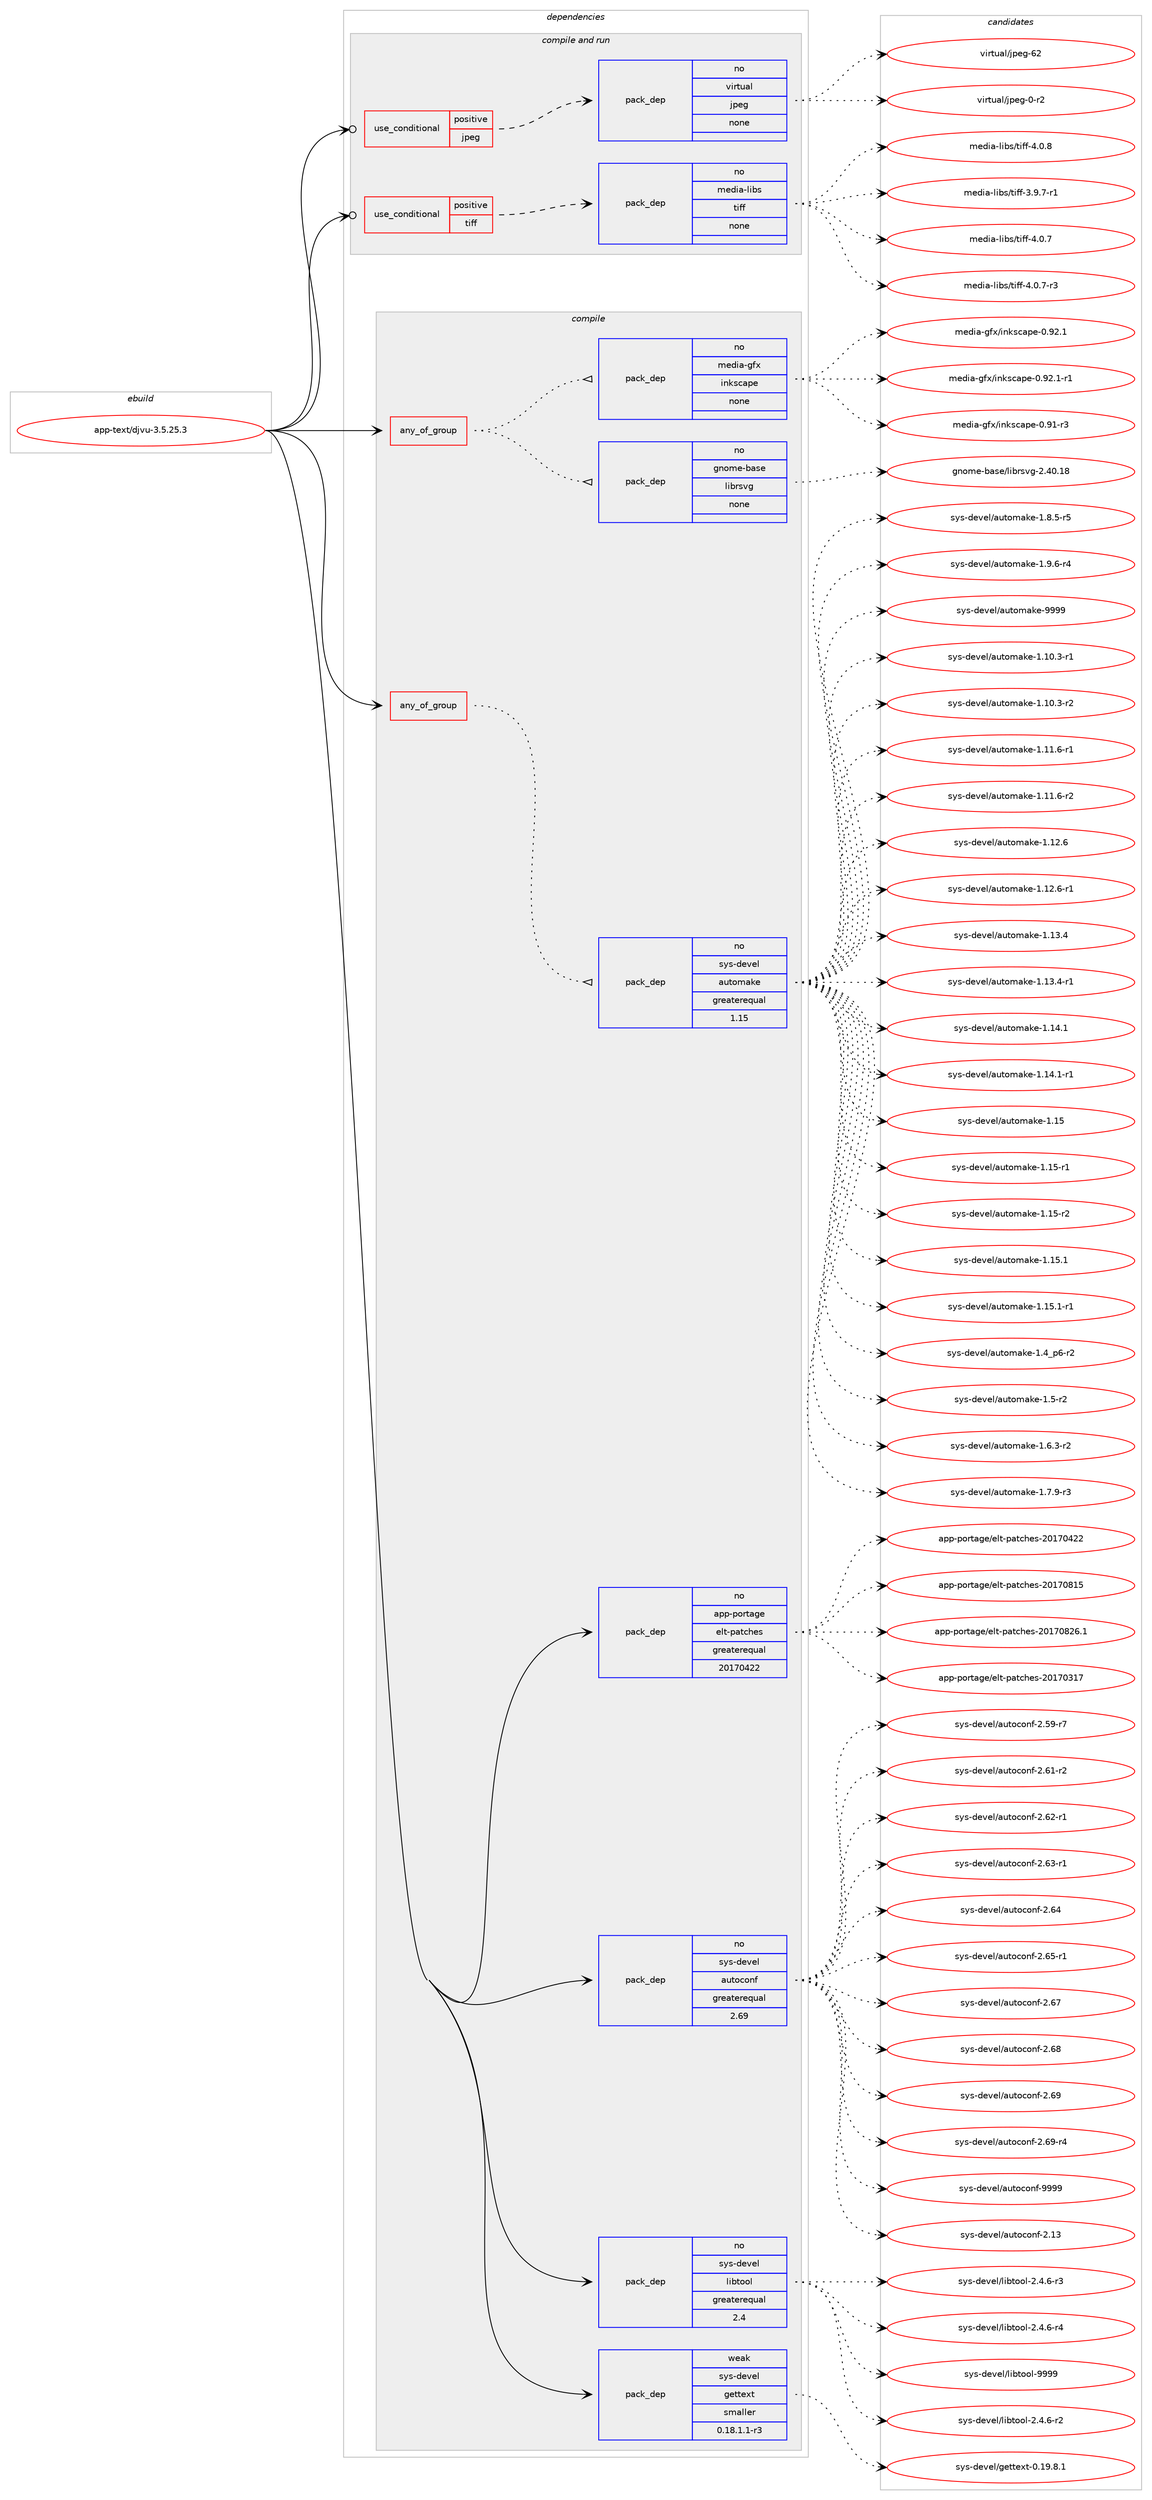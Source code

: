 digraph prolog {

# *************
# Graph options
# *************

newrank=true;
concentrate=true;
compound=true;
graph [rankdir=LR,fontname=Helvetica,fontsize=10,ranksep=1.5];#, ranksep=2.5, nodesep=0.2];
edge  [arrowhead=vee];
node  [fontname=Helvetica,fontsize=10];

# **********
# The ebuild
# **********

subgraph cluster_leftcol {
color=gray;
rank=same;
label=<<i>ebuild</i>>;
id [label="app-text/djvu-3.5.25.3", color=red, width=4, href="../app-text/djvu-3.5.25.3.svg"];
}

# ****************
# The dependencies
# ****************

subgraph cluster_midcol {
color=gray;
label=<<i>dependencies</i>>;
subgraph cluster_compile {
fillcolor="#eeeeee";
style=filled;
label=<<i>compile</i>>;
subgraph any1006 {
dependency56277 [label=<<TABLE BORDER="0" CELLBORDER="1" CELLSPACING="0" CELLPADDING="4"><TR><TD CELLPADDING="10">any_of_group</TD></TR></TABLE>>, shape=none, color=red];subgraph pack40765 {
dependency56278 [label=<<TABLE BORDER="0" CELLBORDER="1" CELLSPACING="0" CELLPADDING="4" WIDTH="220"><TR><TD ROWSPAN="6" CELLPADDING="30">pack_dep</TD></TR><TR><TD WIDTH="110">no</TD></TR><TR><TD>gnome-base</TD></TR><TR><TD>librsvg</TD></TR><TR><TD>none</TD></TR><TR><TD></TD></TR></TABLE>>, shape=none, color=blue];
}
dependency56277:e -> dependency56278:w [weight=20,style="dotted",arrowhead="oinv"];
subgraph pack40766 {
dependency56279 [label=<<TABLE BORDER="0" CELLBORDER="1" CELLSPACING="0" CELLPADDING="4" WIDTH="220"><TR><TD ROWSPAN="6" CELLPADDING="30">pack_dep</TD></TR><TR><TD WIDTH="110">no</TD></TR><TR><TD>media-gfx</TD></TR><TR><TD>inkscape</TD></TR><TR><TD>none</TD></TR><TR><TD></TD></TR></TABLE>>, shape=none, color=blue];
}
dependency56277:e -> dependency56279:w [weight=20,style="dotted",arrowhead="oinv"];
}
id:e -> dependency56277:w [weight=20,style="solid",arrowhead="vee"];
subgraph any1007 {
dependency56280 [label=<<TABLE BORDER="0" CELLBORDER="1" CELLSPACING="0" CELLPADDING="4"><TR><TD CELLPADDING="10">any_of_group</TD></TR></TABLE>>, shape=none, color=red];subgraph pack40767 {
dependency56281 [label=<<TABLE BORDER="0" CELLBORDER="1" CELLSPACING="0" CELLPADDING="4" WIDTH="220"><TR><TD ROWSPAN="6" CELLPADDING="30">pack_dep</TD></TR><TR><TD WIDTH="110">no</TD></TR><TR><TD>sys-devel</TD></TR><TR><TD>automake</TD></TR><TR><TD>greaterequal</TD></TR><TR><TD>1.15</TD></TR></TABLE>>, shape=none, color=blue];
}
dependency56280:e -> dependency56281:w [weight=20,style="dotted",arrowhead="oinv"];
}
id:e -> dependency56280:w [weight=20,style="solid",arrowhead="vee"];
subgraph pack40768 {
dependency56282 [label=<<TABLE BORDER="0" CELLBORDER="1" CELLSPACING="0" CELLPADDING="4" WIDTH="220"><TR><TD ROWSPAN="6" CELLPADDING="30">pack_dep</TD></TR><TR><TD WIDTH="110">no</TD></TR><TR><TD>app-portage</TD></TR><TR><TD>elt-patches</TD></TR><TR><TD>greaterequal</TD></TR><TR><TD>20170422</TD></TR></TABLE>>, shape=none, color=blue];
}
id:e -> dependency56282:w [weight=20,style="solid",arrowhead="vee"];
subgraph pack40769 {
dependency56283 [label=<<TABLE BORDER="0" CELLBORDER="1" CELLSPACING="0" CELLPADDING="4" WIDTH="220"><TR><TD ROWSPAN="6" CELLPADDING="30">pack_dep</TD></TR><TR><TD WIDTH="110">no</TD></TR><TR><TD>sys-devel</TD></TR><TR><TD>autoconf</TD></TR><TR><TD>greaterequal</TD></TR><TR><TD>2.69</TD></TR></TABLE>>, shape=none, color=blue];
}
id:e -> dependency56283:w [weight=20,style="solid",arrowhead="vee"];
subgraph pack40770 {
dependency56284 [label=<<TABLE BORDER="0" CELLBORDER="1" CELLSPACING="0" CELLPADDING="4" WIDTH="220"><TR><TD ROWSPAN="6" CELLPADDING="30">pack_dep</TD></TR><TR><TD WIDTH="110">no</TD></TR><TR><TD>sys-devel</TD></TR><TR><TD>libtool</TD></TR><TR><TD>greaterequal</TD></TR><TR><TD>2.4</TD></TR></TABLE>>, shape=none, color=blue];
}
id:e -> dependency56284:w [weight=20,style="solid",arrowhead="vee"];
subgraph pack40771 {
dependency56285 [label=<<TABLE BORDER="0" CELLBORDER="1" CELLSPACING="0" CELLPADDING="4" WIDTH="220"><TR><TD ROWSPAN="6" CELLPADDING="30">pack_dep</TD></TR><TR><TD WIDTH="110">weak</TD></TR><TR><TD>sys-devel</TD></TR><TR><TD>gettext</TD></TR><TR><TD>smaller</TD></TR><TR><TD>0.18.1.1-r3</TD></TR></TABLE>>, shape=none, color=blue];
}
id:e -> dependency56285:w [weight=20,style="solid",arrowhead="vee"];
}
subgraph cluster_compileandrun {
fillcolor="#eeeeee";
style=filled;
label=<<i>compile and run</i>>;
subgraph cond14480 {
dependency56286 [label=<<TABLE BORDER="0" CELLBORDER="1" CELLSPACING="0" CELLPADDING="4"><TR><TD ROWSPAN="3" CELLPADDING="10">use_conditional</TD></TR><TR><TD>positive</TD></TR><TR><TD>jpeg</TD></TR></TABLE>>, shape=none, color=red];
subgraph pack40772 {
dependency56287 [label=<<TABLE BORDER="0" CELLBORDER="1" CELLSPACING="0" CELLPADDING="4" WIDTH="220"><TR><TD ROWSPAN="6" CELLPADDING="30">pack_dep</TD></TR><TR><TD WIDTH="110">no</TD></TR><TR><TD>virtual</TD></TR><TR><TD>jpeg</TD></TR><TR><TD>none</TD></TR><TR><TD></TD></TR></TABLE>>, shape=none, color=blue];
}
dependency56286:e -> dependency56287:w [weight=20,style="dashed",arrowhead="vee"];
}
id:e -> dependency56286:w [weight=20,style="solid",arrowhead="odotvee"];
subgraph cond14481 {
dependency56288 [label=<<TABLE BORDER="0" CELLBORDER="1" CELLSPACING="0" CELLPADDING="4"><TR><TD ROWSPAN="3" CELLPADDING="10">use_conditional</TD></TR><TR><TD>positive</TD></TR><TR><TD>tiff</TD></TR></TABLE>>, shape=none, color=red];
subgraph pack40773 {
dependency56289 [label=<<TABLE BORDER="0" CELLBORDER="1" CELLSPACING="0" CELLPADDING="4" WIDTH="220"><TR><TD ROWSPAN="6" CELLPADDING="30">pack_dep</TD></TR><TR><TD WIDTH="110">no</TD></TR><TR><TD>media-libs</TD></TR><TR><TD>tiff</TD></TR><TR><TD>none</TD></TR><TR><TD></TD></TR></TABLE>>, shape=none, color=blue];
}
dependency56288:e -> dependency56289:w [weight=20,style="dashed",arrowhead="vee"];
}
id:e -> dependency56288:w [weight=20,style="solid",arrowhead="odotvee"];
}
subgraph cluster_run {
fillcolor="#eeeeee";
style=filled;
label=<<i>run</i>>;
}
}

# **************
# The candidates
# **************

subgraph cluster_choices {
rank=same;
color=gray;
label=<<i>candidates</i>>;

subgraph choice40765 {
color=black;
nodesep=1;
choice10311011110910145989711510147108105981141151181034550465248464956 [label="gnome-base/librsvg-2.40.18", color=red, width=4,href="../gnome-base/librsvg-2.40.18.svg"];
dependency56278:e -> choice10311011110910145989711510147108105981141151181034550465248464956:w [style=dotted,weight="100"];
}
subgraph choice40766 {
color=black;
nodesep=1;
choice109101100105974510310212047105110107115999711210145484657494511451 [label="media-gfx/inkscape-0.91-r3", color=red, width=4,href="../media-gfx/inkscape-0.91-r3.svg"];
choice109101100105974510310212047105110107115999711210145484657504649 [label="media-gfx/inkscape-0.92.1", color=red, width=4,href="../media-gfx/inkscape-0.92.1.svg"];
choice1091011001059745103102120471051101071159997112101454846575046494511449 [label="media-gfx/inkscape-0.92.1-r1", color=red, width=4,href="../media-gfx/inkscape-0.92.1-r1.svg"];
dependency56279:e -> choice109101100105974510310212047105110107115999711210145484657494511451:w [style=dotted,weight="100"];
dependency56279:e -> choice109101100105974510310212047105110107115999711210145484657504649:w [style=dotted,weight="100"];
dependency56279:e -> choice1091011001059745103102120471051101071159997112101454846575046494511449:w [style=dotted,weight="100"];
}
subgraph choice40767 {
color=black;
nodesep=1;
choice11512111545100101118101108479711711611110997107101454946494846514511449 [label="sys-devel/automake-1.10.3-r1", color=red, width=4,href="../sys-devel/automake-1.10.3-r1.svg"];
choice11512111545100101118101108479711711611110997107101454946494846514511450 [label="sys-devel/automake-1.10.3-r2", color=red, width=4,href="../sys-devel/automake-1.10.3-r2.svg"];
choice11512111545100101118101108479711711611110997107101454946494946544511449 [label="sys-devel/automake-1.11.6-r1", color=red, width=4,href="../sys-devel/automake-1.11.6-r1.svg"];
choice11512111545100101118101108479711711611110997107101454946494946544511450 [label="sys-devel/automake-1.11.6-r2", color=red, width=4,href="../sys-devel/automake-1.11.6-r2.svg"];
choice1151211154510010111810110847971171161111099710710145494649504654 [label="sys-devel/automake-1.12.6", color=red, width=4,href="../sys-devel/automake-1.12.6.svg"];
choice11512111545100101118101108479711711611110997107101454946495046544511449 [label="sys-devel/automake-1.12.6-r1", color=red, width=4,href="../sys-devel/automake-1.12.6-r1.svg"];
choice1151211154510010111810110847971171161111099710710145494649514652 [label="sys-devel/automake-1.13.4", color=red, width=4,href="../sys-devel/automake-1.13.4.svg"];
choice11512111545100101118101108479711711611110997107101454946495146524511449 [label="sys-devel/automake-1.13.4-r1", color=red, width=4,href="../sys-devel/automake-1.13.4-r1.svg"];
choice1151211154510010111810110847971171161111099710710145494649524649 [label="sys-devel/automake-1.14.1", color=red, width=4,href="../sys-devel/automake-1.14.1.svg"];
choice11512111545100101118101108479711711611110997107101454946495246494511449 [label="sys-devel/automake-1.14.1-r1", color=red, width=4,href="../sys-devel/automake-1.14.1-r1.svg"];
choice115121115451001011181011084797117116111109971071014549464953 [label="sys-devel/automake-1.15", color=red, width=4,href="../sys-devel/automake-1.15.svg"];
choice1151211154510010111810110847971171161111099710710145494649534511449 [label="sys-devel/automake-1.15-r1", color=red, width=4,href="../sys-devel/automake-1.15-r1.svg"];
choice1151211154510010111810110847971171161111099710710145494649534511450 [label="sys-devel/automake-1.15-r2", color=red, width=4,href="../sys-devel/automake-1.15-r2.svg"];
choice1151211154510010111810110847971171161111099710710145494649534649 [label="sys-devel/automake-1.15.1", color=red, width=4,href="../sys-devel/automake-1.15.1.svg"];
choice11512111545100101118101108479711711611110997107101454946495346494511449 [label="sys-devel/automake-1.15.1-r1", color=red, width=4,href="../sys-devel/automake-1.15.1-r1.svg"];
choice115121115451001011181011084797117116111109971071014549465295112544511450 [label="sys-devel/automake-1.4_p6-r2", color=red, width=4,href="../sys-devel/automake-1.4_p6-r2.svg"];
choice11512111545100101118101108479711711611110997107101454946534511450 [label="sys-devel/automake-1.5-r2", color=red, width=4,href="../sys-devel/automake-1.5-r2.svg"];
choice115121115451001011181011084797117116111109971071014549465446514511450 [label="sys-devel/automake-1.6.3-r2", color=red, width=4,href="../sys-devel/automake-1.6.3-r2.svg"];
choice115121115451001011181011084797117116111109971071014549465546574511451 [label="sys-devel/automake-1.7.9-r3", color=red, width=4,href="../sys-devel/automake-1.7.9-r3.svg"];
choice115121115451001011181011084797117116111109971071014549465646534511453 [label="sys-devel/automake-1.8.5-r5", color=red, width=4,href="../sys-devel/automake-1.8.5-r5.svg"];
choice115121115451001011181011084797117116111109971071014549465746544511452 [label="sys-devel/automake-1.9.6-r4", color=red, width=4,href="../sys-devel/automake-1.9.6-r4.svg"];
choice115121115451001011181011084797117116111109971071014557575757 [label="sys-devel/automake-9999", color=red, width=4,href="../sys-devel/automake-9999.svg"];
dependency56281:e -> choice11512111545100101118101108479711711611110997107101454946494846514511449:w [style=dotted,weight="100"];
dependency56281:e -> choice11512111545100101118101108479711711611110997107101454946494846514511450:w [style=dotted,weight="100"];
dependency56281:e -> choice11512111545100101118101108479711711611110997107101454946494946544511449:w [style=dotted,weight="100"];
dependency56281:e -> choice11512111545100101118101108479711711611110997107101454946494946544511450:w [style=dotted,weight="100"];
dependency56281:e -> choice1151211154510010111810110847971171161111099710710145494649504654:w [style=dotted,weight="100"];
dependency56281:e -> choice11512111545100101118101108479711711611110997107101454946495046544511449:w [style=dotted,weight="100"];
dependency56281:e -> choice1151211154510010111810110847971171161111099710710145494649514652:w [style=dotted,weight="100"];
dependency56281:e -> choice11512111545100101118101108479711711611110997107101454946495146524511449:w [style=dotted,weight="100"];
dependency56281:e -> choice1151211154510010111810110847971171161111099710710145494649524649:w [style=dotted,weight="100"];
dependency56281:e -> choice11512111545100101118101108479711711611110997107101454946495246494511449:w [style=dotted,weight="100"];
dependency56281:e -> choice115121115451001011181011084797117116111109971071014549464953:w [style=dotted,weight="100"];
dependency56281:e -> choice1151211154510010111810110847971171161111099710710145494649534511449:w [style=dotted,weight="100"];
dependency56281:e -> choice1151211154510010111810110847971171161111099710710145494649534511450:w [style=dotted,weight="100"];
dependency56281:e -> choice1151211154510010111810110847971171161111099710710145494649534649:w [style=dotted,weight="100"];
dependency56281:e -> choice11512111545100101118101108479711711611110997107101454946495346494511449:w [style=dotted,weight="100"];
dependency56281:e -> choice115121115451001011181011084797117116111109971071014549465295112544511450:w [style=dotted,weight="100"];
dependency56281:e -> choice11512111545100101118101108479711711611110997107101454946534511450:w [style=dotted,weight="100"];
dependency56281:e -> choice115121115451001011181011084797117116111109971071014549465446514511450:w [style=dotted,weight="100"];
dependency56281:e -> choice115121115451001011181011084797117116111109971071014549465546574511451:w [style=dotted,weight="100"];
dependency56281:e -> choice115121115451001011181011084797117116111109971071014549465646534511453:w [style=dotted,weight="100"];
dependency56281:e -> choice115121115451001011181011084797117116111109971071014549465746544511452:w [style=dotted,weight="100"];
dependency56281:e -> choice115121115451001011181011084797117116111109971071014557575757:w [style=dotted,weight="100"];
}
subgraph choice40768 {
color=black;
nodesep=1;
choice97112112451121111141169710310147101108116451129711699104101115455048495548514955 [label="app-portage/elt-patches-20170317", color=red, width=4,href="../app-portage/elt-patches-20170317.svg"];
choice97112112451121111141169710310147101108116451129711699104101115455048495548525050 [label="app-portage/elt-patches-20170422", color=red, width=4,href="../app-portage/elt-patches-20170422.svg"];
choice97112112451121111141169710310147101108116451129711699104101115455048495548564953 [label="app-portage/elt-patches-20170815", color=red, width=4,href="../app-portage/elt-patches-20170815.svg"];
choice971121124511211111411697103101471011081164511297116991041011154550484955485650544649 [label="app-portage/elt-patches-20170826.1", color=red, width=4,href="../app-portage/elt-patches-20170826.1.svg"];
dependency56282:e -> choice97112112451121111141169710310147101108116451129711699104101115455048495548514955:w [style=dotted,weight="100"];
dependency56282:e -> choice97112112451121111141169710310147101108116451129711699104101115455048495548525050:w [style=dotted,weight="100"];
dependency56282:e -> choice97112112451121111141169710310147101108116451129711699104101115455048495548564953:w [style=dotted,weight="100"];
dependency56282:e -> choice971121124511211111411697103101471011081164511297116991041011154550484955485650544649:w [style=dotted,weight="100"];
}
subgraph choice40769 {
color=black;
nodesep=1;
choice115121115451001011181011084797117116111991111101024550464951 [label="sys-devel/autoconf-2.13", color=red, width=4,href="../sys-devel/autoconf-2.13.svg"];
choice1151211154510010111810110847971171161119911111010245504653574511455 [label="sys-devel/autoconf-2.59-r7", color=red, width=4,href="../sys-devel/autoconf-2.59-r7.svg"];
choice1151211154510010111810110847971171161119911111010245504654494511450 [label="sys-devel/autoconf-2.61-r2", color=red, width=4,href="../sys-devel/autoconf-2.61-r2.svg"];
choice1151211154510010111810110847971171161119911111010245504654504511449 [label="sys-devel/autoconf-2.62-r1", color=red, width=4,href="../sys-devel/autoconf-2.62-r1.svg"];
choice1151211154510010111810110847971171161119911111010245504654514511449 [label="sys-devel/autoconf-2.63-r1", color=red, width=4,href="../sys-devel/autoconf-2.63-r1.svg"];
choice115121115451001011181011084797117116111991111101024550465452 [label="sys-devel/autoconf-2.64", color=red, width=4,href="../sys-devel/autoconf-2.64.svg"];
choice1151211154510010111810110847971171161119911111010245504654534511449 [label="sys-devel/autoconf-2.65-r1", color=red, width=4,href="../sys-devel/autoconf-2.65-r1.svg"];
choice115121115451001011181011084797117116111991111101024550465455 [label="sys-devel/autoconf-2.67", color=red, width=4,href="../sys-devel/autoconf-2.67.svg"];
choice115121115451001011181011084797117116111991111101024550465456 [label="sys-devel/autoconf-2.68", color=red, width=4,href="../sys-devel/autoconf-2.68.svg"];
choice115121115451001011181011084797117116111991111101024550465457 [label="sys-devel/autoconf-2.69", color=red, width=4,href="../sys-devel/autoconf-2.69.svg"];
choice1151211154510010111810110847971171161119911111010245504654574511452 [label="sys-devel/autoconf-2.69-r4", color=red, width=4,href="../sys-devel/autoconf-2.69-r4.svg"];
choice115121115451001011181011084797117116111991111101024557575757 [label="sys-devel/autoconf-9999", color=red, width=4,href="../sys-devel/autoconf-9999.svg"];
dependency56283:e -> choice115121115451001011181011084797117116111991111101024550464951:w [style=dotted,weight="100"];
dependency56283:e -> choice1151211154510010111810110847971171161119911111010245504653574511455:w [style=dotted,weight="100"];
dependency56283:e -> choice1151211154510010111810110847971171161119911111010245504654494511450:w [style=dotted,weight="100"];
dependency56283:e -> choice1151211154510010111810110847971171161119911111010245504654504511449:w [style=dotted,weight="100"];
dependency56283:e -> choice1151211154510010111810110847971171161119911111010245504654514511449:w [style=dotted,weight="100"];
dependency56283:e -> choice115121115451001011181011084797117116111991111101024550465452:w [style=dotted,weight="100"];
dependency56283:e -> choice1151211154510010111810110847971171161119911111010245504654534511449:w [style=dotted,weight="100"];
dependency56283:e -> choice115121115451001011181011084797117116111991111101024550465455:w [style=dotted,weight="100"];
dependency56283:e -> choice115121115451001011181011084797117116111991111101024550465456:w [style=dotted,weight="100"];
dependency56283:e -> choice115121115451001011181011084797117116111991111101024550465457:w [style=dotted,weight="100"];
dependency56283:e -> choice1151211154510010111810110847971171161119911111010245504654574511452:w [style=dotted,weight="100"];
dependency56283:e -> choice115121115451001011181011084797117116111991111101024557575757:w [style=dotted,weight="100"];
}
subgraph choice40770 {
color=black;
nodesep=1;
choice1151211154510010111810110847108105981161111111084550465246544511450 [label="sys-devel/libtool-2.4.6-r2", color=red, width=4,href="../sys-devel/libtool-2.4.6-r2.svg"];
choice1151211154510010111810110847108105981161111111084550465246544511451 [label="sys-devel/libtool-2.4.6-r3", color=red, width=4,href="../sys-devel/libtool-2.4.6-r3.svg"];
choice1151211154510010111810110847108105981161111111084550465246544511452 [label="sys-devel/libtool-2.4.6-r4", color=red, width=4,href="../sys-devel/libtool-2.4.6-r4.svg"];
choice1151211154510010111810110847108105981161111111084557575757 [label="sys-devel/libtool-9999", color=red, width=4,href="../sys-devel/libtool-9999.svg"];
dependency56284:e -> choice1151211154510010111810110847108105981161111111084550465246544511450:w [style=dotted,weight="100"];
dependency56284:e -> choice1151211154510010111810110847108105981161111111084550465246544511451:w [style=dotted,weight="100"];
dependency56284:e -> choice1151211154510010111810110847108105981161111111084550465246544511452:w [style=dotted,weight="100"];
dependency56284:e -> choice1151211154510010111810110847108105981161111111084557575757:w [style=dotted,weight="100"];
}
subgraph choice40771 {
color=black;
nodesep=1;
choice1151211154510010111810110847103101116116101120116454846495746564649 [label="sys-devel/gettext-0.19.8.1", color=red, width=4,href="../sys-devel/gettext-0.19.8.1.svg"];
dependency56285:e -> choice1151211154510010111810110847103101116116101120116454846495746564649:w [style=dotted,weight="100"];
}
subgraph choice40772 {
color=black;
nodesep=1;
choice118105114116117971084710611210110345484511450 [label="virtual/jpeg-0-r2", color=red, width=4,href="../virtual/jpeg-0-r2.svg"];
choice1181051141161179710847106112101103455450 [label="virtual/jpeg-62", color=red, width=4,href="../virtual/jpeg-62.svg"];
dependency56287:e -> choice118105114116117971084710611210110345484511450:w [style=dotted,weight="100"];
dependency56287:e -> choice1181051141161179710847106112101103455450:w [style=dotted,weight="100"];
}
subgraph choice40773 {
color=black;
nodesep=1;
choice109101100105974510810598115471161051021024551465746554511449 [label="media-libs/tiff-3.9.7-r1", color=red, width=4,href="../media-libs/tiff-3.9.7-r1.svg"];
choice10910110010597451081059811547116105102102455246484655 [label="media-libs/tiff-4.0.7", color=red, width=4,href="../media-libs/tiff-4.0.7.svg"];
choice109101100105974510810598115471161051021024552464846554511451 [label="media-libs/tiff-4.0.7-r3", color=red, width=4,href="../media-libs/tiff-4.0.7-r3.svg"];
choice10910110010597451081059811547116105102102455246484656 [label="media-libs/tiff-4.0.8", color=red, width=4,href="../media-libs/tiff-4.0.8.svg"];
dependency56289:e -> choice109101100105974510810598115471161051021024551465746554511449:w [style=dotted,weight="100"];
dependency56289:e -> choice10910110010597451081059811547116105102102455246484655:w [style=dotted,weight="100"];
dependency56289:e -> choice109101100105974510810598115471161051021024552464846554511451:w [style=dotted,weight="100"];
dependency56289:e -> choice10910110010597451081059811547116105102102455246484656:w [style=dotted,weight="100"];
}
}

}
